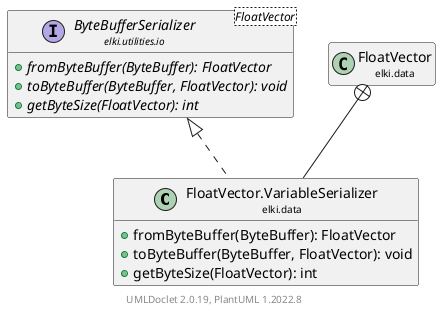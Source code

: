 @startuml
    remove .*\.(Instance|Par|Parameterizer|Factory)$
    set namespaceSeparator none
    hide empty fields
    hide empty methods

    class "<size:14>FloatVector.VariableSerializer\n<size:10>elki.data" as elki.data.FloatVector.VariableSerializer [[FloatVector.VariableSerializer.html]] {
        +fromByteBuffer(ByteBuffer): FloatVector
        +toByteBuffer(ByteBuffer, FloatVector): void
        +getByteSize(FloatVector): int
    }

    interface "<size:14>ByteBufferSerializer\n<size:10>elki.utilities.io" as elki.utilities.io.ByteBufferSerializer<FloatVector> [[../utilities/io/ByteBufferSerializer.html]] {
        {abstract} +fromByteBuffer(ByteBuffer): FloatVector
        {abstract} +toByteBuffer(ByteBuffer, FloatVector): void
        {abstract} +getByteSize(FloatVector): int
    }
    class "<size:14>FloatVector\n<size:10>elki.data" as elki.data.FloatVector [[FloatVector.html]]

    elki.utilities.io.ByteBufferSerializer <|.. elki.data.FloatVector.VariableSerializer
    elki.data.FloatVector +-- elki.data.FloatVector.VariableSerializer

    center footer UMLDoclet 2.0.19, PlantUML 1.2022.8
@enduml
